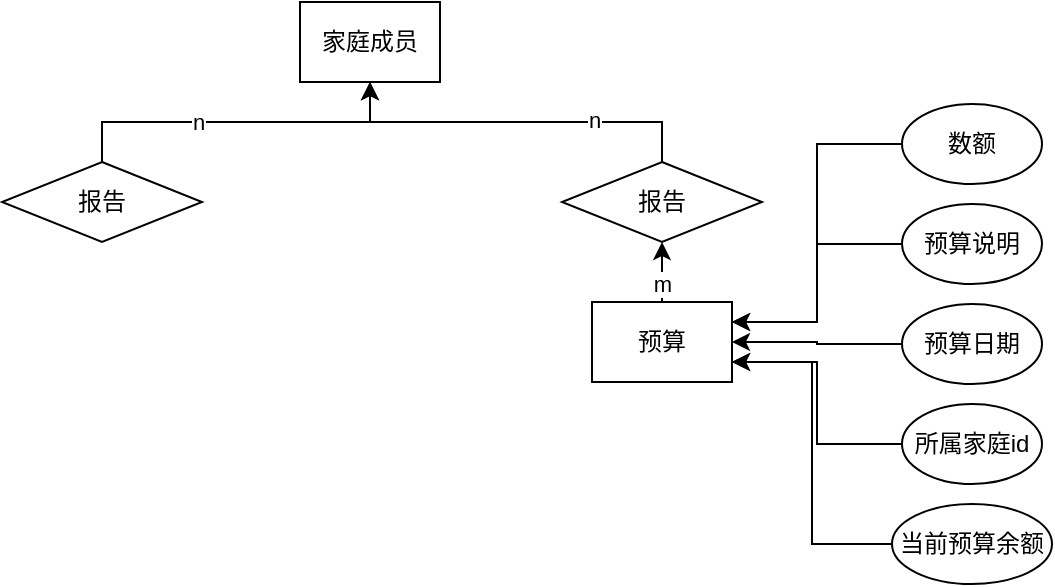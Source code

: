 <mxfile version="26.2.4">
  <diagram name="第 1 页" id="Vy6IKg9ERMKDOhJ2_cUB">
    <mxGraphModel dx="940" dy="572" grid="1" gridSize="10" guides="1" tooltips="1" connect="1" arrows="1" fold="1" page="1" pageScale="1" pageWidth="827" pageHeight="1169" math="0" shadow="0">
      <root>
        <mxCell id="0" />
        <mxCell id="1" parent="0" />
        <mxCell id="cXAFU_0mryo2N9BoJsz5-1" value="家庭成员" style="rounded=0;whiteSpace=wrap;html=1;" vertex="1" parent="1">
          <mxGeometry x="379" y="50" width="70" height="40" as="geometry" />
        </mxCell>
        <mxCell id="cXAFU_0mryo2N9BoJsz5-3" style="edgeStyle=orthogonalEdgeStyle;rounded=0;orthogonalLoop=1;jettySize=auto;html=1;exitX=0.5;exitY=0;exitDx=0;exitDy=0;" edge="1" parent="1" source="cXAFU_0mryo2N9BoJsz5-2" target="cXAFU_0mryo2N9BoJsz5-1">
          <mxGeometry relative="1" as="geometry" />
        </mxCell>
        <mxCell id="cXAFU_0mryo2N9BoJsz5-4" value="n" style="edgeLabel;html=1;align=center;verticalAlign=middle;resizable=0;points=[];" vertex="1" connectable="0" parent="cXAFU_0mryo2N9BoJsz5-3">
          <mxGeometry x="-0.224" relative="1" as="geometry">
            <mxPoint as="offset" />
          </mxGeometry>
        </mxCell>
        <mxCell id="cXAFU_0mryo2N9BoJsz5-2" value="&lt;div&gt;报告&lt;/div&gt;" style="rhombus;whiteSpace=wrap;html=1;" vertex="1" parent="1">
          <mxGeometry x="230" y="130" width="100" height="40" as="geometry" />
        </mxCell>
        <mxCell id="cXAFU_0mryo2N9BoJsz5-6" style="edgeStyle=orthogonalEdgeStyle;rounded=0;orthogonalLoop=1;jettySize=auto;html=1;exitX=0.5;exitY=0;exitDx=0;exitDy=0;entryX=0.5;entryY=1;entryDx=0;entryDy=0;" edge="1" parent="1" source="cXAFU_0mryo2N9BoJsz5-5" target="cXAFU_0mryo2N9BoJsz5-1">
          <mxGeometry relative="1" as="geometry" />
        </mxCell>
        <mxCell id="cXAFU_0mryo2N9BoJsz5-7" value="n" style="edgeLabel;html=1;align=center;verticalAlign=middle;resizable=0;points=[];" vertex="1" connectable="0" parent="cXAFU_0mryo2N9BoJsz5-6">
          <mxGeometry x="-0.414" y="-1" relative="1" as="geometry">
            <mxPoint as="offset" />
          </mxGeometry>
        </mxCell>
        <mxCell id="cXAFU_0mryo2N9BoJsz5-5" value="&lt;div&gt;报告&lt;/div&gt;" style="rhombus;whiteSpace=wrap;html=1;" vertex="1" parent="1">
          <mxGeometry x="510" y="130" width="100" height="40" as="geometry" />
        </mxCell>
        <mxCell id="cXAFU_0mryo2N9BoJsz5-9" style="edgeStyle=orthogonalEdgeStyle;rounded=0;orthogonalLoop=1;jettySize=auto;html=1;exitX=0.5;exitY=0;exitDx=0;exitDy=0;entryX=0.5;entryY=1;entryDx=0;entryDy=0;" edge="1" parent="1" source="cXAFU_0mryo2N9BoJsz5-8" target="cXAFU_0mryo2N9BoJsz5-5">
          <mxGeometry relative="1" as="geometry">
            <Array as="points">
              <mxPoint x="560" y="190" />
              <mxPoint x="560" y="190" />
            </Array>
          </mxGeometry>
        </mxCell>
        <mxCell id="cXAFU_0mryo2N9BoJsz5-11" value="m" style="edgeLabel;html=1;align=center;verticalAlign=middle;resizable=0;points=[];" vertex="1" connectable="0" parent="cXAFU_0mryo2N9BoJsz5-9">
          <mxGeometry x="-0.4" y="1" relative="1" as="geometry">
            <mxPoint x="1" as="offset" />
          </mxGeometry>
        </mxCell>
        <mxCell id="cXAFU_0mryo2N9BoJsz5-8" value="预算" style="rounded=0;whiteSpace=wrap;html=1;" vertex="1" parent="1">
          <mxGeometry x="525" y="200" width="70" height="40" as="geometry" />
        </mxCell>
        <mxCell id="cXAFU_0mryo2N9BoJsz5-20" style="edgeStyle=orthogonalEdgeStyle;rounded=0;orthogonalLoop=1;jettySize=auto;html=1;exitX=0;exitY=0.5;exitDx=0;exitDy=0;entryX=1;entryY=0.25;entryDx=0;entryDy=0;" edge="1" parent="1" source="cXAFU_0mryo2N9BoJsz5-12" target="cXAFU_0mryo2N9BoJsz5-8">
          <mxGeometry relative="1" as="geometry" />
        </mxCell>
        <mxCell id="cXAFU_0mryo2N9BoJsz5-12" value="数额" style="ellipse;whiteSpace=wrap;html=1;" vertex="1" parent="1">
          <mxGeometry x="680" y="101" width="70" height="40" as="geometry" />
        </mxCell>
        <mxCell id="cXAFU_0mryo2N9BoJsz5-21" style="edgeStyle=orthogonalEdgeStyle;rounded=0;orthogonalLoop=1;jettySize=auto;html=1;exitX=0;exitY=0.5;exitDx=0;exitDy=0;entryX=1;entryY=0.25;entryDx=0;entryDy=0;" edge="1" parent="1" source="cXAFU_0mryo2N9BoJsz5-13" target="cXAFU_0mryo2N9BoJsz5-8">
          <mxGeometry relative="1" as="geometry" />
        </mxCell>
        <mxCell id="cXAFU_0mryo2N9BoJsz5-13" value="预算说明" style="ellipse;whiteSpace=wrap;html=1;" vertex="1" parent="1">
          <mxGeometry x="680" y="151" width="70" height="40" as="geometry" />
        </mxCell>
        <mxCell id="cXAFU_0mryo2N9BoJsz5-22" value="" style="edgeStyle=orthogonalEdgeStyle;rounded=0;orthogonalLoop=1;jettySize=auto;html=1;" edge="1" parent="1" source="cXAFU_0mryo2N9BoJsz5-14" target="cXAFU_0mryo2N9BoJsz5-8">
          <mxGeometry relative="1" as="geometry" />
        </mxCell>
        <mxCell id="cXAFU_0mryo2N9BoJsz5-14" value="预算日期" style="ellipse;whiteSpace=wrap;html=1;" vertex="1" parent="1">
          <mxGeometry x="680" y="201" width="70" height="40" as="geometry" />
        </mxCell>
        <mxCell id="cXAFU_0mryo2N9BoJsz5-23" style="edgeStyle=orthogonalEdgeStyle;rounded=0;orthogonalLoop=1;jettySize=auto;html=1;exitX=0;exitY=0.5;exitDx=0;exitDy=0;entryX=1;entryY=0.75;entryDx=0;entryDy=0;" edge="1" parent="1" source="cXAFU_0mryo2N9BoJsz5-15" target="cXAFU_0mryo2N9BoJsz5-8">
          <mxGeometry relative="1" as="geometry" />
        </mxCell>
        <mxCell id="cXAFU_0mryo2N9BoJsz5-15" value="所属家庭id" style="ellipse;whiteSpace=wrap;html=1;" vertex="1" parent="1">
          <mxGeometry x="680" y="251" width="70" height="40" as="geometry" />
        </mxCell>
        <mxCell id="cXAFU_0mryo2N9BoJsz5-24" style="edgeStyle=orthogonalEdgeStyle;rounded=0;orthogonalLoop=1;jettySize=auto;html=1;exitX=0;exitY=0.5;exitDx=0;exitDy=0;entryX=1;entryY=0.75;entryDx=0;entryDy=0;" edge="1" parent="1" source="cXAFU_0mryo2N9BoJsz5-16" target="cXAFU_0mryo2N9BoJsz5-8">
          <mxGeometry relative="1" as="geometry" />
        </mxCell>
        <mxCell id="cXAFU_0mryo2N9BoJsz5-16" value="当前预算余额" style="ellipse;whiteSpace=wrap;html=1;" vertex="1" parent="1">
          <mxGeometry x="675" y="301" width="80" height="40" as="geometry" />
        </mxCell>
      </root>
    </mxGraphModel>
  </diagram>
</mxfile>
